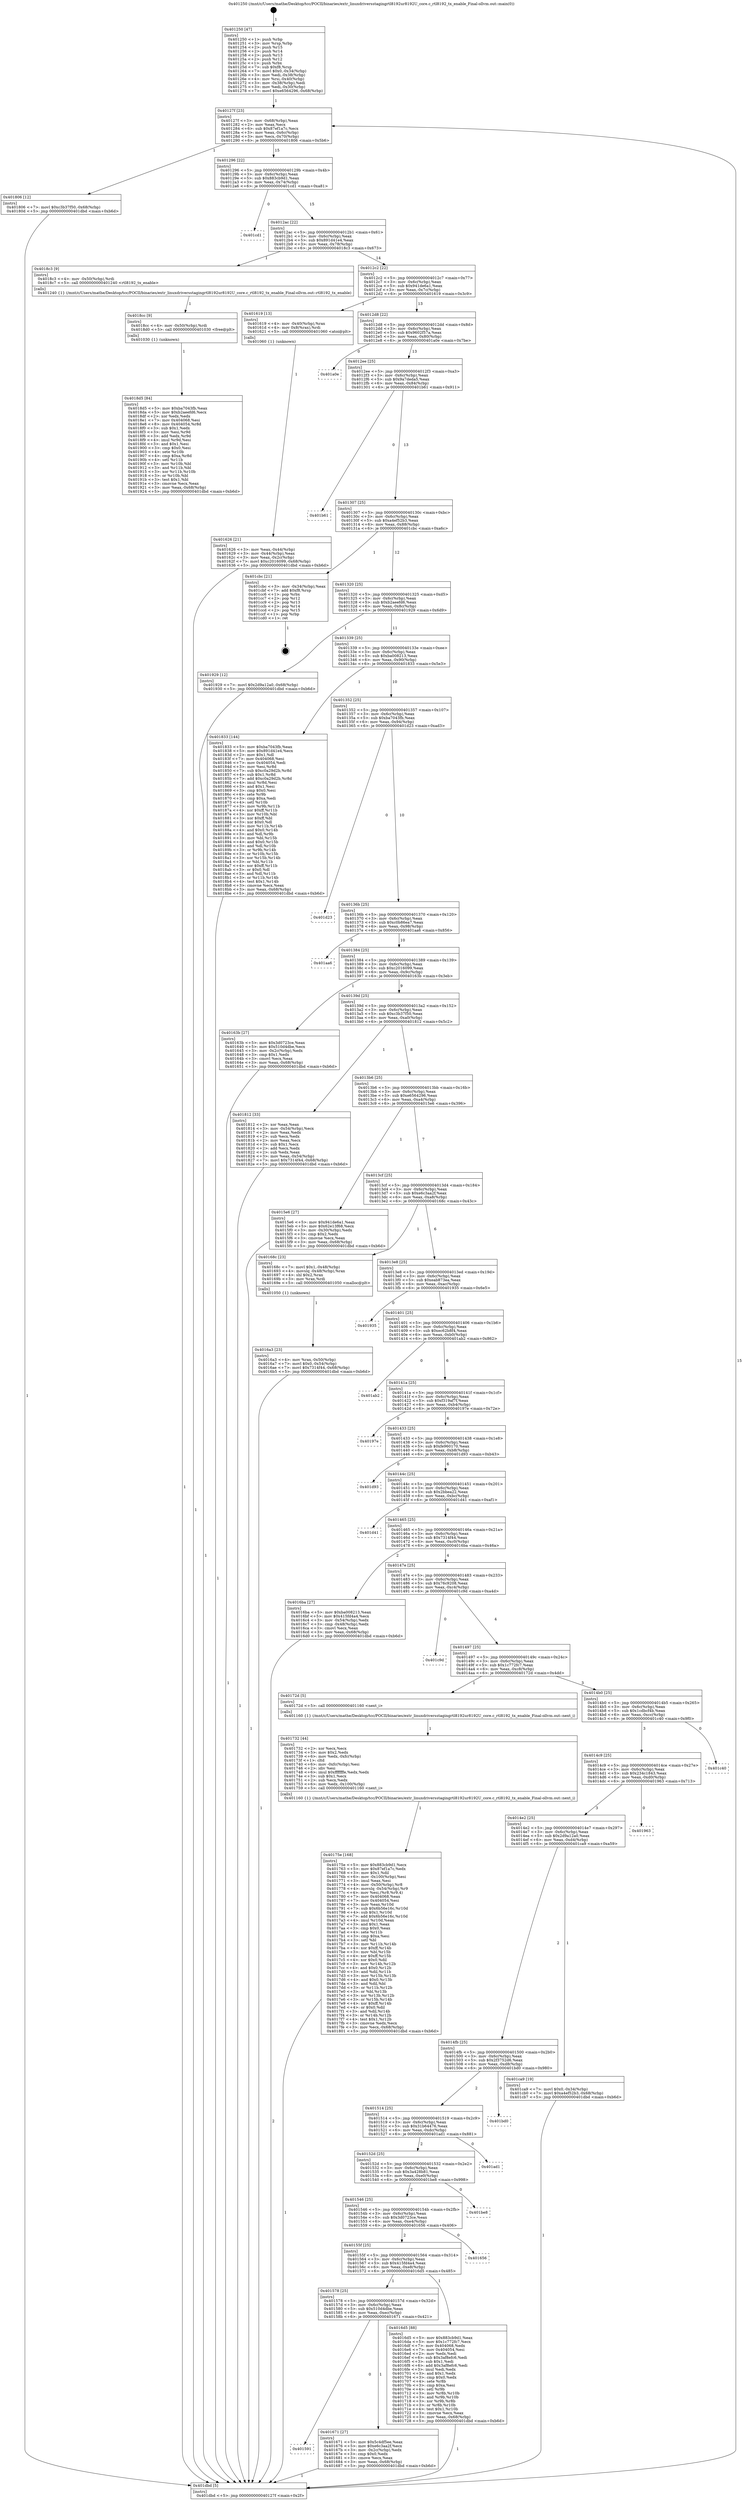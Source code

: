digraph "0x401250" {
  label = "0x401250 (/mnt/c/Users/mathe/Desktop/tcc/POCII/binaries/extr_linuxdriversstagingrtl8192ur8192U_core.c_rtl8192_tx_enable_Final-ollvm.out::main(0))"
  labelloc = "t"
  node[shape=record]

  Entry [label="",width=0.3,height=0.3,shape=circle,fillcolor=black,style=filled]
  "0x40127f" [label="{
     0x40127f [23]\l
     | [instrs]\l
     &nbsp;&nbsp;0x40127f \<+3\>: mov -0x68(%rbp),%eax\l
     &nbsp;&nbsp;0x401282 \<+2\>: mov %eax,%ecx\l
     &nbsp;&nbsp;0x401284 \<+6\>: sub $0x87ef1a7c,%ecx\l
     &nbsp;&nbsp;0x40128a \<+3\>: mov %eax,-0x6c(%rbp)\l
     &nbsp;&nbsp;0x40128d \<+3\>: mov %ecx,-0x70(%rbp)\l
     &nbsp;&nbsp;0x401290 \<+6\>: je 0000000000401806 \<main+0x5b6\>\l
  }"]
  "0x401806" [label="{
     0x401806 [12]\l
     | [instrs]\l
     &nbsp;&nbsp;0x401806 \<+7\>: movl $0xc3b37f50,-0x68(%rbp)\l
     &nbsp;&nbsp;0x40180d \<+5\>: jmp 0000000000401dbd \<main+0xb6d\>\l
  }"]
  "0x401296" [label="{
     0x401296 [22]\l
     | [instrs]\l
     &nbsp;&nbsp;0x401296 \<+5\>: jmp 000000000040129b \<main+0x4b\>\l
     &nbsp;&nbsp;0x40129b \<+3\>: mov -0x6c(%rbp),%eax\l
     &nbsp;&nbsp;0x40129e \<+5\>: sub $0x883cb9d1,%eax\l
     &nbsp;&nbsp;0x4012a3 \<+3\>: mov %eax,-0x74(%rbp)\l
     &nbsp;&nbsp;0x4012a6 \<+6\>: je 0000000000401cd1 \<main+0xa81\>\l
  }"]
  Exit [label="",width=0.3,height=0.3,shape=circle,fillcolor=black,style=filled,peripheries=2]
  "0x401cd1" [label="{
     0x401cd1\l
  }", style=dashed]
  "0x4012ac" [label="{
     0x4012ac [22]\l
     | [instrs]\l
     &nbsp;&nbsp;0x4012ac \<+5\>: jmp 00000000004012b1 \<main+0x61\>\l
     &nbsp;&nbsp;0x4012b1 \<+3\>: mov -0x6c(%rbp),%eax\l
     &nbsp;&nbsp;0x4012b4 \<+5\>: sub $0x891d41e4,%eax\l
     &nbsp;&nbsp;0x4012b9 \<+3\>: mov %eax,-0x78(%rbp)\l
     &nbsp;&nbsp;0x4012bc \<+6\>: je 00000000004018c3 \<main+0x673\>\l
  }"]
  "0x4018d5" [label="{
     0x4018d5 [84]\l
     | [instrs]\l
     &nbsp;&nbsp;0x4018d5 \<+5\>: mov $0xba7043fb,%eax\l
     &nbsp;&nbsp;0x4018da \<+5\>: mov $0xb2aeefd6,%ecx\l
     &nbsp;&nbsp;0x4018df \<+2\>: xor %edx,%edx\l
     &nbsp;&nbsp;0x4018e1 \<+7\>: mov 0x404068,%esi\l
     &nbsp;&nbsp;0x4018e8 \<+8\>: mov 0x404054,%r8d\l
     &nbsp;&nbsp;0x4018f0 \<+3\>: sub $0x1,%edx\l
     &nbsp;&nbsp;0x4018f3 \<+3\>: mov %esi,%r9d\l
     &nbsp;&nbsp;0x4018f6 \<+3\>: add %edx,%r9d\l
     &nbsp;&nbsp;0x4018f9 \<+4\>: imul %r9d,%esi\l
     &nbsp;&nbsp;0x4018fd \<+3\>: and $0x1,%esi\l
     &nbsp;&nbsp;0x401900 \<+3\>: cmp $0x0,%esi\l
     &nbsp;&nbsp;0x401903 \<+4\>: sete %r10b\l
     &nbsp;&nbsp;0x401907 \<+4\>: cmp $0xa,%r8d\l
     &nbsp;&nbsp;0x40190b \<+4\>: setl %r11b\l
     &nbsp;&nbsp;0x40190f \<+3\>: mov %r10b,%bl\l
     &nbsp;&nbsp;0x401912 \<+3\>: and %r11b,%bl\l
     &nbsp;&nbsp;0x401915 \<+3\>: xor %r11b,%r10b\l
     &nbsp;&nbsp;0x401918 \<+3\>: or %r10b,%bl\l
     &nbsp;&nbsp;0x40191b \<+3\>: test $0x1,%bl\l
     &nbsp;&nbsp;0x40191e \<+3\>: cmovne %ecx,%eax\l
     &nbsp;&nbsp;0x401921 \<+3\>: mov %eax,-0x68(%rbp)\l
     &nbsp;&nbsp;0x401924 \<+5\>: jmp 0000000000401dbd \<main+0xb6d\>\l
  }"]
  "0x4018c3" [label="{
     0x4018c3 [9]\l
     | [instrs]\l
     &nbsp;&nbsp;0x4018c3 \<+4\>: mov -0x50(%rbp),%rdi\l
     &nbsp;&nbsp;0x4018c7 \<+5\>: call 0000000000401240 \<rtl8192_tx_enable\>\l
     | [calls]\l
     &nbsp;&nbsp;0x401240 \{1\} (/mnt/c/Users/mathe/Desktop/tcc/POCII/binaries/extr_linuxdriversstagingrtl8192ur8192U_core.c_rtl8192_tx_enable_Final-ollvm.out::rtl8192_tx_enable)\l
  }"]
  "0x4012c2" [label="{
     0x4012c2 [22]\l
     | [instrs]\l
     &nbsp;&nbsp;0x4012c2 \<+5\>: jmp 00000000004012c7 \<main+0x77\>\l
     &nbsp;&nbsp;0x4012c7 \<+3\>: mov -0x6c(%rbp),%eax\l
     &nbsp;&nbsp;0x4012ca \<+5\>: sub $0x941de6a1,%eax\l
     &nbsp;&nbsp;0x4012cf \<+3\>: mov %eax,-0x7c(%rbp)\l
     &nbsp;&nbsp;0x4012d2 \<+6\>: je 0000000000401619 \<main+0x3c9\>\l
  }"]
  "0x4018cc" [label="{
     0x4018cc [9]\l
     | [instrs]\l
     &nbsp;&nbsp;0x4018cc \<+4\>: mov -0x50(%rbp),%rdi\l
     &nbsp;&nbsp;0x4018d0 \<+5\>: call 0000000000401030 \<free@plt\>\l
     | [calls]\l
     &nbsp;&nbsp;0x401030 \{1\} (unknown)\l
  }"]
  "0x401619" [label="{
     0x401619 [13]\l
     | [instrs]\l
     &nbsp;&nbsp;0x401619 \<+4\>: mov -0x40(%rbp),%rax\l
     &nbsp;&nbsp;0x40161d \<+4\>: mov 0x8(%rax),%rdi\l
     &nbsp;&nbsp;0x401621 \<+5\>: call 0000000000401060 \<atoi@plt\>\l
     | [calls]\l
     &nbsp;&nbsp;0x401060 \{1\} (unknown)\l
  }"]
  "0x4012d8" [label="{
     0x4012d8 [22]\l
     | [instrs]\l
     &nbsp;&nbsp;0x4012d8 \<+5\>: jmp 00000000004012dd \<main+0x8d\>\l
     &nbsp;&nbsp;0x4012dd \<+3\>: mov -0x6c(%rbp),%eax\l
     &nbsp;&nbsp;0x4012e0 \<+5\>: sub $0x9602f57a,%eax\l
     &nbsp;&nbsp;0x4012e5 \<+3\>: mov %eax,-0x80(%rbp)\l
     &nbsp;&nbsp;0x4012e8 \<+6\>: je 0000000000401a0e \<main+0x7be\>\l
  }"]
  "0x40175e" [label="{
     0x40175e [168]\l
     | [instrs]\l
     &nbsp;&nbsp;0x40175e \<+5\>: mov $0x883cb9d1,%ecx\l
     &nbsp;&nbsp;0x401763 \<+5\>: mov $0x87ef1a7c,%edx\l
     &nbsp;&nbsp;0x401768 \<+3\>: mov $0x1,%dil\l
     &nbsp;&nbsp;0x40176b \<+6\>: mov -0x100(%rbp),%esi\l
     &nbsp;&nbsp;0x401771 \<+3\>: imul %eax,%esi\l
     &nbsp;&nbsp;0x401774 \<+4\>: mov -0x50(%rbp),%r8\l
     &nbsp;&nbsp;0x401778 \<+4\>: movslq -0x54(%rbp),%r9\l
     &nbsp;&nbsp;0x40177c \<+4\>: mov %esi,(%r8,%r9,4)\l
     &nbsp;&nbsp;0x401780 \<+7\>: mov 0x404068,%eax\l
     &nbsp;&nbsp;0x401787 \<+7\>: mov 0x404054,%esi\l
     &nbsp;&nbsp;0x40178e \<+3\>: mov %eax,%r10d\l
     &nbsp;&nbsp;0x401791 \<+7\>: sub $0x6b56e16c,%r10d\l
     &nbsp;&nbsp;0x401798 \<+4\>: sub $0x1,%r10d\l
     &nbsp;&nbsp;0x40179c \<+7\>: add $0x6b56e16c,%r10d\l
     &nbsp;&nbsp;0x4017a3 \<+4\>: imul %r10d,%eax\l
     &nbsp;&nbsp;0x4017a7 \<+3\>: and $0x1,%eax\l
     &nbsp;&nbsp;0x4017aa \<+3\>: cmp $0x0,%eax\l
     &nbsp;&nbsp;0x4017ad \<+4\>: sete %r11b\l
     &nbsp;&nbsp;0x4017b1 \<+3\>: cmp $0xa,%esi\l
     &nbsp;&nbsp;0x4017b4 \<+3\>: setl %bl\l
     &nbsp;&nbsp;0x4017b7 \<+3\>: mov %r11b,%r14b\l
     &nbsp;&nbsp;0x4017ba \<+4\>: xor $0xff,%r14b\l
     &nbsp;&nbsp;0x4017be \<+3\>: mov %bl,%r15b\l
     &nbsp;&nbsp;0x4017c1 \<+4\>: xor $0xff,%r15b\l
     &nbsp;&nbsp;0x4017c5 \<+4\>: xor $0x0,%dil\l
     &nbsp;&nbsp;0x4017c9 \<+3\>: mov %r14b,%r12b\l
     &nbsp;&nbsp;0x4017cc \<+4\>: and $0x0,%r12b\l
     &nbsp;&nbsp;0x4017d0 \<+3\>: and %dil,%r11b\l
     &nbsp;&nbsp;0x4017d3 \<+3\>: mov %r15b,%r13b\l
     &nbsp;&nbsp;0x4017d6 \<+4\>: and $0x0,%r13b\l
     &nbsp;&nbsp;0x4017da \<+3\>: and %dil,%bl\l
     &nbsp;&nbsp;0x4017dd \<+3\>: or %r11b,%r12b\l
     &nbsp;&nbsp;0x4017e0 \<+3\>: or %bl,%r13b\l
     &nbsp;&nbsp;0x4017e3 \<+3\>: xor %r13b,%r12b\l
     &nbsp;&nbsp;0x4017e6 \<+3\>: or %r15b,%r14b\l
     &nbsp;&nbsp;0x4017e9 \<+4\>: xor $0xff,%r14b\l
     &nbsp;&nbsp;0x4017ed \<+4\>: or $0x0,%dil\l
     &nbsp;&nbsp;0x4017f1 \<+3\>: and %dil,%r14b\l
     &nbsp;&nbsp;0x4017f4 \<+3\>: or %r14b,%r12b\l
     &nbsp;&nbsp;0x4017f7 \<+4\>: test $0x1,%r12b\l
     &nbsp;&nbsp;0x4017fb \<+3\>: cmovne %edx,%ecx\l
     &nbsp;&nbsp;0x4017fe \<+3\>: mov %ecx,-0x68(%rbp)\l
     &nbsp;&nbsp;0x401801 \<+5\>: jmp 0000000000401dbd \<main+0xb6d\>\l
  }"]
  "0x401a0e" [label="{
     0x401a0e\l
  }", style=dashed]
  "0x4012ee" [label="{
     0x4012ee [25]\l
     | [instrs]\l
     &nbsp;&nbsp;0x4012ee \<+5\>: jmp 00000000004012f3 \<main+0xa3\>\l
     &nbsp;&nbsp;0x4012f3 \<+3\>: mov -0x6c(%rbp),%eax\l
     &nbsp;&nbsp;0x4012f6 \<+5\>: sub $0x9a7deda5,%eax\l
     &nbsp;&nbsp;0x4012fb \<+6\>: mov %eax,-0x84(%rbp)\l
     &nbsp;&nbsp;0x401301 \<+6\>: je 0000000000401b61 \<main+0x911\>\l
  }"]
  "0x401732" [label="{
     0x401732 [44]\l
     | [instrs]\l
     &nbsp;&nbsp;0x401732 \<+2\>: xor %ecx,%ecx\l
     &nbsp;&nbsp;0x401734 \<+5\>: mov $0x2,%edx\l
     &nbsp;&nbsp;0x401739 \<+6\>: mov %edx,-0xfc(%rbp)\l
     &nbsp;&nbsp;0x40173f \<+1\>: cltd\l
     &nbsp;&nbsp;0x401740 \<+6\>: mov -0xfc(%rbp),%esi\l
     &nbsp;&nbsp;0x401746 \<+2\>: idiv %esi\l
     &nbsp;&nbsp;0x401748 \<+6\>: imul $0xfffffffe,%edx,%edx\l
     &nbsp;&nbsp;0x40174e \<+3\>: sub $0x1,%ecx\l
     &nbsp;&nbsp;0x401751 \<+2\>: sub %ecx,%edx\l
     &nbsp;&nbsp;0x401753 \<+6\>: mov %edx,-0x100(%rbp)\l
     &nbsp;&nbsp;0x401759 \<+5\>: call 0000000000401160 \<next_i\>\l
     | [calls]\l
     &nbsp;&nbsp;0x401160 \{1\} (/mnt/c/Users/mathe/Desktop/tcc/POCII/binaries/extr_linuxdriversstagingrtl8192ur8192U_core.c_rtl8192_tx_enable_Final-ollvm.out::next_i)\l
  }"]
  "0x401b61" [label="{
     0x401b61\l
  }", style=dashed]
  "0x401307" [label="{
     0x401307 [25]\l
     | [instrs]\l
     &nbsp;&nbsp;0x401307 \<+5\>: jmp 000000000040130c \<main+0xbc\>\l
     &nbsp;&nbsp;0x40130c \<+3\>: mov -0x6c(%rbp),%eax\l
     &nbsp;&nbsp;0x40130f \<+5\>: sub $0xa4ef52b3,%eax\l
     &nbsp;&nbsp;0x401314 \<+6\>: mov %eax,-0x88(%rbp)\l
     &nbsp;&nbsp;0x40131a \<+6\>: je 0000000000401cbc \<main+0xa6c\>\l
  }"]
  "0x4016a3" [label="{
     0x4016a3 [23]\l
     | [instrs]\l
     &nbsp;&nbsp;0x4016a3 \<+4\>: mov %rax,-0x50(%rbp)\l
     &nbsp;&nbsp;0x4016a7 \<+7\>: movl $0x0,-0x54(%rbp)\l
     &nbsp;&nbsp;0x4016ae \<+7\>: movl $0x7314f44,-0x68(%rbp)\l
     &nbsp;&nbsp;0x4016b5 \<+5\>: jmp 0000000000401dbd \<main+0xb6d\>\l
  }"]
  "0x401cbc" [label="{
     0x401cbc [21]\l
     | [instrs]\l
     &nbsp;&nbsp;0x401cbc \<+3\>: mov -0x34(%rbp),%eax\l
     &nbsp;&nbsp;0x401cbf \<+7\>: add $0xf8,%rsp\l
     &nbsp;&nbsp;0x401cc6 \<+1\>: pop %rbx\l
     &nbsp;&nbsp;0x401cc7 \<+2\>: pop %r12\l
     &nbsp;&nbsp;0x401cc9 \<+2\>: pop %r13\l
     &nbsp;&nbsp;0x401ccb \<+2\>: pop %r14\l
     &nbsp;&nbsp;0x401ccd \<+2\>: pop %r15\l
     &nbsp;&nbsp;0x401ccf \<+1\>: pop %rbp\l
     &nbsp;&nbsp;0x401cd0 \<+1\>: ret\l
  }"]
  "0x401320" [label="{
     0x401320 [25]\l
     | [instrs]\l
     &nbsp;&nbsp;0x401320 \<+5\>: jmp 0000000000401325 \<main+0xd5\>\l
     &nbsp;&nbsp;0x401325 \<+3\>: mov -0x6c(%rbp),%eax\l
     &nbsp;&nbsp;0x401328 \<+5\>: sub $0xb2aeefd6,%eax\l
     &nbsp;&nbsp;0x40132d \<+6\>: mov %eax,-0x8c(%rbp)\l
     &nbsp;&nbsp;0x401333 \<+6\>: je 0000000000401929 \<main+0x6d9\>\l
  }"]
  "0x401591" [label="{
     0x401591\l
  }", style=dashed]
  "0x401929" [label="{
     0x401929 [12]\l
     | [instrs]\l
     &nbsp;&nbsp;0x401929 \<+7\>: movl $0x2d9a12a0,-0x68(%rbp)\l
     &nbsp;&nbsp;0x401930 \<+5\>: jmp 0000000000401dbd \<main+0xb6d\>\l
  }"]
  "0x401339" [label="{
     0x401339 [25]\l
     | [instrs]\l
     &nbsp;&nbsp;0x401339 \<+5\>: jmp 000000000040133e \<main+0xee\>\l
     &nbsp;&nbsp;0x40133e \<+3\>: mov -0x6c(%rbp),%eax\l
     &nbsp;&nbsp;0x401341 \<+5\>: sub $0xba008213,%eax\l
     &nbsp;&nbsp;0x401346 \<+6\>: mov %eax,-0x90(%rbp)\l
     &nbsp;&nbsp;0x40134c \<+6\>: je 0000000000401833 \<main+0x5e3\>\l
  }"]
  "0x401671" [label="{
     0x401671 [27]\l
     | [instrs]\l
     &nbsp;&nbsp;0x401671 \<+5\>: mov $0x5c4df5ee,%eax\l
     &nbsp;&nbsp;0x401676 \<+5\>: mov $0xe6c3aa2f,%ecx\l
     &nbsp;&nbsp;0x40167b \<+3\>: mov -0x2c(%rbp),%edx\l
     &nbsp;&nbsp;0x40167e \<+3\>: cmp $0x0,%edx\l
     &nbsp;&nbsp;0x401681 \<+3\>: cmove %ecx,%eax\l
     &nbsp;&nbsp;0x401684 \<+3\>: mov %eax,-0x68(%rbp)\l
     &nbsp;&nbsp;0x401687 \<+5\>: jmp 0000000000401dbd \<main+0xb6d\>\l
  }"]
  "0x401833" [label="{
     0x401833 [144]\l
     | [instrs]\l
     &nbsp;&nbsp;0x401833 \<+5\>: mov $0xba7043fb,%eax\l
     &nbsp;&nbsp;0x401838 \<+5\>: mov $0x891d41e4,%ecx\l
     &nbsp;&nbsp;0x40183d \<+2\>: mov $0x1,%dl\l
     &nbsp;&nbsp;0x40183f \<+7\>: mov 0x404068,%esi\l
     &nbsp;&nbsp;0x401846 \<+7\>: mov 0x404054,%edi\l
     &nbsp;&nbsp;0x40184d \<+3\>: mov %esi,%r8d\l
     &nbsp;&nbsp;0x401850 \<+7\>: sub $0xc0a29d2b,%r8d\l
     &nbsp;&nbsp;0x401857 \<+4\>: sub $0x1,%r8d\l
     &nbsp;&nbsp;0x40185b \<+7\>: add $0xc0a29d2b,%r8d\l
     &nbsp;&nbsp;0x401862 \<+4\>: imul %r8d,%esi\l
     &nbsp;&nbsp;0x401866 \<+3\>: and $0x1,%esi\l
     &nbsp;&nbsp;0x401869 \<+3\>: cmp $0x0,%esi\l
     &nbsp;&nbsp;0x40186c \<+4\>: sete %r9b\l
     &nbsp;&nbsp;0x401870 \<+3\>: cmp $0xa,%edi\l
     &nbsp;&nbsp;0x401873 \<+4\>: setl %r10b\l
     &nbsp;&nbsp;0x401877 \<+3\>: mov %r9b,%r11b\l
     &nbsp;&nbsp;0x40187a \<+4\>: xor $0xff,%r11b\l
     &nbsp;&nbsp;0x40187e \<+3\>: mov %r10b,%bl\l
     &nbsp;&nbsp;0x401881 \<+3\>: xor $0xff,%bl\l
     &nbsp;&nbsp;0x401884 \<+3\>: xor $0x0,%dl\l
     &nbsp;&nbsp;0x401887 \<+3\>: mov %r11b,%r14b\l
     &nbsp;&nbsp;0x40188a \<+4\>: and $0x0,%r14b\l
     &nbsp;&nbsp;0x40188e \<+3\>: and %dl,%r9b\l
     &nbsp;&nbsp;0x401891 \<+3\>: mov %bl,%r15b\l
     &nbsp;&nbsp;0x401894 \<+4\>: and $0x0,%r15b\l
     &nbsp;&nbsp;0x401898 \<+3\>: and %dl,%r10b\l
     &nbsp;&nbsp;0x40189b \<+3\>: or %r9b,%r14b\l
     &nbsp;&nbsp;0x40189e \<+3\>: or %r10b,%r15b\l
     &nbsp;&nbsp;0x4018a1 \<+3\>: xor %r15b,%r14b\l
     &nbsp;&nbsp;0x4018a4 \<+3\>: or %bl,%r11b\l
     &nbsp;&nbsp;0x4018a7 \<+4\>: xor $0xff,%r11b\l
     &nbsp;&nbsp;0x4018ab \<+3\>: or $0x0,%dl\l
     &nbsp;&nbsp;0x4018ae \<+3\>: and %dl,%r11b\l
     &nbsp;&nbsp;0x4018b1 \<+3\>: or %r11b,%r14b\l
     &nbsp;&nbsp;0x4018b4 \<+4\>: test $0x1,%r14b\l
     &nbsp;&nbsp;0x4018b8 \<+3\>: cmovne %ecx,%eax\l
     &nbsp;&nbsp;0x4018bb \<+3\>: mov %eax,-0x68(%rbp)\l
     &nbsp;&nbsp;0x4018be \<+5\>: jmp 0000000000401dbd \<main+0xb6d\>\l
  }"]
  "0x401352" [label="{
     0x401352 [25]\l
     | [instrs]\l
     &nbsp;&nbsp;0x401352 \<+5\>: jmp 0000000000401357 \<main+0x107\>\l
     &nbsp;&nbsp;0x401357 \<+3\>: mov -0x6c(%rbp),%eax\l
     &nbsp;&nbsp;0x40135a \<+5\>: sub $0xba7043fb,%eax\l
     &nbsp;&nbsp;0x40135f \<+6\>: mov %eax,-0x94(%rbp)\l
     &nbsp;&nbsp;0x401365 \<+6\>: je 0000000000401d23 \<main+0xad3\>\l
  }"]
  "0x401578" [label="{
     0x401578 [25]\l
     | [instrs]\l
     &nbsp;&nbsp;0x401578 \<+5\>: jmp 000000000040157d \<main+0x32d\>\l
     &nbsp;&nbsp;0x40157d \<+3\>: mov -0x6c(%rbp),%eax\l
     &nbsp;&nbsp;0x401580 \<+5\>: sub $0x510d4dbe,%eax\l
     &nbsp;&nbsp;0x401585 \<+6\>: mov %eax,-0xec(%rbp)\l
     &nbsp;&nbsp;0x40158b \<+6\>: je 0000000000401671 \<main+0x421\>\l
  }"]
  "0x401d23" [label="{
     0x401d23\l
  }", style=dashed]
  "0x40136b" [label="{
     0x40136b [25]\l
     | [instrs]\l
     &nbsp;&nbsp;0x40136b \<+5\>: jmp 0000000000401370 \<main+0x120\>\l
     &nbsp;&nbsp;0x401370 \<+3\>: mov -0x6c(%rbp),%eax\l
     &nbsp;&nbsp;0x401373 \<+5\>: sub $0xc0b86ea7,%eax\l
     &nbsp;&nbsp;0x401378 \<+6\>: mov %eax,-0x98(%rbp)\l
     &nbsp;&nbsp;0x40137e \<+6\>: je 0000000000401aa6 \<main+0x856\>\l
  }"]
  "0x4016d5" [label="{
     0x4016d5 [88]\l
     | [instrs]\l
     &nbsp;&nbsp;0x4016d5 \<+5\>: mov $0x883cb9d1,%eax\l
     &nbsp;&nbsp;0x4016da \<+5\>: mov $0x1c772fc7,%ecx\l
     &nbsp;&nbsp;0x4016df \<+7\>: mov 0x404068,%edx\l
     &nbsp;&nbsp;0x4016e6 \<+7\>: mov 0x404054,%esi\l
     &nbsp;&nbsp;0x4016ed \<+2\>: mov %edx,%edi\l
     &nbsp;&nbsp;0x4016ef \<+6\>: sub $0x3af8efc6,%edi\l
     &nbsp;&nbsp;0x4016f5 \<+3\>: sub $0x1,%edi\l
     &nbsp;&nbsp;0x4016f8 \<+6\>: add $0x3af8efc6,%edi\l
     &nbsp;&nbsp;0x4016fe \<+3\>: imul %edi,%edx\l
     &nbsp;&nbsp;0x401701 \<+3\>: and $0x1,%edx\l
     &nbsp;&nbsp;0x401704 \<+3\>: cmp $0x0,%edx\l
     &nbsp;&nbsp;0x401707 \<+4\>: sete %r8b\l
     &nbsp;&nbsp;0x40170b \<+3\>: cmp $0xa,%esi\l
     &nbsp;&nbsp;0x40170e \<+4\>: setl %r9b\l
     &nbsp;&nbsp;0x401712 \<+3\>: mov %r8b,%r10b\l
     &nbsp;&nbsp;0x401715 \<+3\>: and %r9b,%r10b\l
     &nbsp;&nbsp;0x401718 \<+3\>: xor %r9b,%r8b\l
     &nbsp;&nbsp;0x40171b \<+3\>: or %r8b,%r10b\l
     &nbsp;&nbsp;0x40171e \<+4\>: test $0x1,%r10b\l
     &nbsp;&nbsp;0x401722 \<+3\>: cmovne %ecx,%eax\l
     &nbsp;&nbsp;0x401725 \<+3\>: mov %eax,-0x68(%rbp)\l
     &nbsp;&nbsp;0x401728 \<+5\>: jmp 0000000000401dbd \<main+0xb6d\>\l
  }"]
  "0x401aa6" [label="{
     0x401aa6\l
  }", style=dashed]
  "0x401384" [label="{
     0x401384 [25]\l
     | [instrs]\l
     &nbsp;&nbsp;0x401384 \<+5\>: jmp 0000000000401389 \<main+0x139\>\l
     &nbsp;&nbsp;0x401389 \<+3\>: mov -0x6c(%rbp),%eax\l
     &nbsp;&nbsp;0x40138c \<+5\>: sub $0xc2016099,%eax\l
     &nbsp;&nbsp;0x401391 \<+6\>: mov %eax,-0x9c(%rbp)\l
     &nbsp;&nbsp;0x401397 \<+6\>: je 000000000040163b \<main+0x3eb\>\l
  }"]
  "0x40155f" [label="{
     0x40155f [25]\l
     | [instrs]\l
     &nbsp;&nbsp;0x40155f \<+5\>: jmp 0000000000401564 \<main+0x314\>\l
     &nbsp;&nbsp;0x401564 \<+3\>: mov -0x6c(%rbp),%eax\l
     &nbsp;&nbsp;0x401567 \<+5\>: sub $0x415fd4a4,%eax\l
     &nbsp;&nbsp;0x40156c \<+6\>: mov %eax,-0xe8(%rbp)\l
     &nbsp;&nbsp;0x401572 \<+6\>: je 00000000004016d5 \<main+0x485\>\l
  }"]
  "0x40163b" [label="{
     0x40163b [27]\l
     | [instrs]\l
     &nbsp;&nbsp;0x40163b \<+5\>: mov $0x3d0723ce,%eax\l
     &nbsp;&nbsp;0x401640 \<+5\>: mov $0x510d4dbe,%ecx\l
     &nbsp;&nbsp;0x401645 \<+3\>: mov -0x2c(%rbp),%edx\l
     &nbsp;&nbsp;0x401648 \<+3\>: cmp $0x1,%edx\l
     &nbsp;&nbsp;0x40164b \<+3\>: cmovl %ecx,%eax\l
     &nbsp;&nbsp;0x40164e \<+3\>: mov %eax,-0x68(%rbp)\l
     &nbsp;&nbsp;0x401651 \<+5\>: jmp 0000000000401dbd \<main+0xb6d\>\l
  }"]
  "0x40139d" [label="{
     0x40139d [25]\l
     | [instrs]\l
     &nbsp;&nbsp;0x40139d \<+5\>: jmp 00000000004013a2 \<main+0x152\>\l
     &nbsp;&nbsp;0x4013a2 \<+3\>: mov -0x6c(%rbp),%eax\l
     &nbsp;&nbsp;0x4013a5 \<+5\>: sub $0xc3b37f50,%eax\l
     &nbsp;&nbsp;0x4013aa \<+6\>: mov %eax,-0xa0(%rbp)\l
     &nbsp;&nbsp;0x4013b0 \<+6\>: je 0000000000401812 \<main+0x5c2\>\l
  }"]
  "0x401656" [label="{
     0x401656\l
  }", style=dashed]
  "0x401812" [label="{
     0x401812 [33]\l
     | [instrs]\l
     &nbsp;&nbsp;0x401812 \<+2\>: xor %eax,%eax\l
     &nbsp;&nbsp;0x401814 \<+3\>: mov -0x54(%rbp),%ecx\l
     &nbsp;&nbsp;0x401817 \<+2\>: mov %eax,%edx\l
     &nbsp;&nbsp;0x401819 \<+2\>: sub %ecx,%edx\l
     &nbsp;&nbsp;0x40181b \<+2\>: mov %eax,%ecx\l
     &nbsp;&nbsp;0x40181d \<+3\>: sub $0x1,%ecx\l
     &nbsp;&nbsp;0x401820 \<+2\>: add %ecx,%edx\l
     &nbsp;&nbsp;0x401822 \<+2\>: sub %edx,%eax\l
     &nbsp;&nbsp;0x401824 \<+3\>: mov %eax,-0x54(%rbp)\l
     &nbsp;&nbsp;0x401827 \<+7\>: movl $0x7314f44,-0x68(%rbp)\l
     &nbsp;&nbsp;0x40182e \<+5\>: jmp 0000000000401dbd \<main+0xb6d\>\l
  }"]
  "0x4013b6" [label="{
     0x4013b6 [25]\l
     | [instrs]\l
     &nbsp;&nbsp;0x4013b6 \<+5\>: jmp 00000000004013bb \<main+0x16b\>\l
     &nbsp;&nbsp;0x4013bb \<+3\>: mov -0x6c(%rbp),%eax\l
     &nbsp;&nbsp;0x4013be \<+5\>: sub $0xe6564296,%eax\l
     &nbsp;&nbsp;0x4013c3 \<+6\>: mov %eax,-0xa4(%rbp)\l
     &nbsp;&nbsp;0x4013c9 \<+6\>: je 00000000004015e6 \<main+0x396\>\l
  }"]
  "0x401546" [label="{
     0x401546 [25]\l
     | [instrs]\l
     &nbsp;&nbsp;0x401546 \<+5\>: jmp 000000000040154b \<main+0x2fb\>\l
     &nbsp;&nbsp;0x40154b \<+3\>: mov -0x6c(%rbp),%eax\l
     &nbsp;&nbsp;0x40154e \<+5\>: sub $0x3d0723ce,%eax\l
     &nbsp;&nbsp;0x401553 \<+6\>: mov %eax,-0xe4(%rbp)\l
     &nbsp;&nbsp;0x401559 \<+6\>: je 0000000000401656 \<main+0x406\>\l
  }"]
  "0x4015e6" [label="{
     0x4015e6 [27]\l
     | [instrs]\l
     &nbsp;&nbsp;0x4015e6 \<+5\>: mov $0x941de6a1,%eax\l
     &nbsp;&nbsp;0x4015eb \<+5\>: mov $0x62e13f68,%ecx\l
     &nbsp;&nbsp;0x4015f0 \<+3\>: mov -0x30(%rbp),%edx\l
     &nbsp;&nbsp;0x4015f3 \<+3\>: cmp $0x2,%edx\l
     &nbsp;&nbsp;0x4015f6 \<+3\>: cmovne %ecx,%eax\l
     &nbsp;&nbsp;0x4015f9 \<+3\>: mov %eax,-0x68(%rbp)\l
     &nbsp;&nbsp;0x4015fc \<+5\>: jmp 0000000000401dbd \<main+0xb6d\>\l
  }"]
  "0x4013cf" [label="{
     0x4013cf [25]\l
     | [instrs]\l
     &nbsp;&nbsp;0x4013cf \<+5\>: jmp 00000000004013d4 \<main+0x184\>\l
     &nbsp;&nbsp;0x4013d4 \<+3\>: mov -0x6c(%rbp),%eax\l
     &nbsp;&nbsp;0x4013d7 \<+5\>: sub $0xe6c3aa2f,%eax\l
     &nbsp;&nbsp;0x4013dc \<+6\>: mov %eax,-0xa8(%rbp)\l
     &nbsp;&nbsp;0x4013e2 \<+6\>: je 000000000040168c \<main+0x43c\>\l
  }"]
  "0x401dbd" [label="{
     0x401dbd [5]\l
     | [instrs]\l
     &nbsp;&nbsp;0x401dbd \<+5\>: jmp 000000000040127f \<main+0x2f\>\l
  }"]
  "0x401250" [label="{
     0x401250 [47]\l
     | [instrs]\l
     &nbsp;&nbsp;0x401250 \<+1\>: push %rbp\l
     &nbsp;&nbsp;0x401251 \<+3\>: mov %rsp,%rbp\l
     &nbsp;&nbsp;0x401254 \<+2\>: push %r15\l
     &nbsp;&nbsp;0x401256 \<+2\>: push %r14\l
     &nbsp;&nbsp;0x401258 \<+2\>: push %r13\l
     &nbsp;&nbsp;0x40125a \<+2\>: push %r12\l
     &nbsp;&nbsp;0x40125c \<+1\>: push %rbx\l
     &nbsp;&nbsp;0x40125d \<+7\>: sub $0xf8,%rsp\l
     &nbsp;&nbsp;0x401264 \<+7\>: movl $0x0,-0x34(%rbp)\l
     &nbsp;&nbsp;0x40126b \<+3\>: mov %edi,-0x38(%rbp)\l
     &nbsp;&nbsp;0x40126e \<+4\>: mov %rsi,-0x40(%rbp)\l
     &nbsp;&nbsp;0x401272 \<+3\>: mov -0x38(%rbp),%edi\l
     &nbsp;&nbsp;0x401275 \<+3\>: mov %edi,-0x30(%rbp)\l
     &nbsp;&nbsp;0x401278 \<+7\>: movl $0xe6564296,-0x68(%rbp)\l
  }"]
  "0x401626" [label="{
     0x401626 [21]\l
     | [instrs]\l
     &nbsp;&nbsp;0x401626 \<+3\>: mov %eax,-0x44(%rbp)\l
     &nbsp;&nbsp;0x401629 \<+3\>: mov -0x44(%rbp),%eax\l
     &nbsp;&nbsp;0x40162c \<+3\>: mov %eax,-0x2c(%rbp)\l
     &nbsp;&nbsp;0x40162f \<+7\>: movl $0xc2016099,-0x68(%rbp)\l
     &nbsp;&nbsp;0x401636 \<+5\>: jmp 0000000000401dbd \<main+0xb6d\>\l
  }"]
  "0x401be8" [label="{
     0x401be8\l
  }", style=dashed]
  "0x40168c" [label="{
     0x40168c [23]\l
     | [instrs]\l
     &nbsp;&nbsp;0x40168c \<+7\>: movl $0x1,-0x48(%rbp)\l
     &nbsp;&nbsp;0x401693 \<+4\>: movslq -0x48(%rbp),%rax\l
     &nbsp;&nbsp;0x401697 \<+4\>: shl $0x2,%rax\l
     &nbsp;&nbsp;0x40169b \<+3\>: mov %rax,%rdi\l
     &nbsp;&nbsp;0x40169e \<+5\>: call 0000000000401050 \<malloc@plt\>\l
     | [calls]\l
     &nbsp;&nbsp;0x401050 \{1\} (unknown)\l
  }"]
  "0x4013e8" [label="{
     0x4013e8 [25]\l
     | [instrs]\l
     &nbsp;&nbsp;0x4013e8 \<+5\>: jmp 00000000004013ed \<main+0x19d\>\l
     &nbsp;&nbsp;0x4013ed \<+3\>: mov -0x6c(%rbp),%eax\l
     &nbsp;&nbsp;0x4013f0 \<+5\>: sub $0xeab873ea,%eax\l
     &nbsp;&nbsp;0x4013f5 \<+6\>: mov %eax,-0xac(%rbp)\l
     &nbsp;&nbsp;0x4013fb \<+6\>: je 0000000000401935 \<main+0x6e5\>\l
  }"]
  "0x40152d" [label="{
     0x40152d [25]\l
     | [instrs]\l
     &nbsp;&nbsp;0x40152d \<+5\>: jmp 0000000000401532 \<main+0x2e2\>\l
     &nbsp;&nbsp;0x401532 \<+3\>: mov -0x6c(%rbp),%eax\l
     &nbsp;&nbsp;0x401535 \<+5\>: sub $0x3a428b81,%eax\l
     &nbsp;&nbsp;0x40153a \<+6\>: mov %eax,-0xe0(%rbp)\l
     &nbsp;&nbsp;0x401540 \<+6\>: je 0000000000401be8 \<main+0x998\>\l
  }"]
  "0x401935" [label="{
     0x401935\l
  }", style=dashed]
  "0x401401" [label="{
     0x401401 [25]\l
     | [instrs]\l
     &nbsp;&nbsp;0x401401 \<+5\>: jmp 0000000000401406 \<main+0x1b6\>\l
     &nbsp;&nbsp;0x401406 \<+3\>: mov -0x6c(%rbp),%eax\l
     &nbsp;&nbsp;0x401409 \<+5\>: sub $0xec62b8f4,%eax\l
     &nbsp;&nbsp;0x40140e \<+6\>: mov %eax,-0xb0(%rbp)\l
     &nbsp;&nbsp;0x401414 \<+6\>: je 0000000000401ab2 \<main+0x862\>\l
  }"]
  "0x401ad1" [label="{
     0x401ad1\l
  }", style=dashed]
  "0x401ab2" [label="{
     0x401ab2\l
  }", style=dashed]
  "0x40141a" [label="{
     0x40141a [25]\l
     | [instrs]\l
     &nbsp;&nbsp;0x40141a \<+5\>: jmp 000000000040141f \<main+0x1cf\>\l
     &nbsp;&nbsp;0x40141f \<+3\>: mov -0x6c(%rbp),%eax\l
     &nbsp;&nbsp;0x401422 \<+5\>: sub $0xf319af7f,%eax\l
     &nbsp;&nbsp;0x401427 \<+6\>: mov %eax,-0xb4(%rbp)\l
     &nbsp;&nbsp;0x40142d \<+6\>: je 000000000040197e \<main+0x72e\>\l
  }"]
  "0x401514" [label="{
     0x401514 [25]\l
     | [instrs]\l
     &nbsp;&nbsp;0x401514 \<+5\>: jmp 0000000000401519 \<main+0x2c9\>\l
     &nbsp;&nbsp;0x401519 \<+3\>: mov -0x6c(%rbp),%eax\l
     &nbsp;&nbsp;0x40151c \<+5\>: sub $0x31b64476,%eax\l
     &nbsp;&nbsp;0x401521 \<+6\>: mov %eax,-0xdc(%rbp)\l
     &nbsp;&nbsp;0x401527 \<+6\>: je 0000000000401ad1 \<main+0x881\>\l
  }"]
  "0x40197e" [label="{
     0x40197e\l
  }", style=dashed]
  "0x401433" [label="{
     0x401433 [25]\l
     | [instrs]\l
     &nbsp;&nbsp;0x401433 \<+5\>: jmp 0000000000401438 \<main+0x1e8\>\l
     &nbsp;&nbsp;0x401438 \<+3\>: mov -0x6c(%rbp),%eax\l
     &nbsp;&nbsp;0x40143b \<+5\>: sub $0xfe960170,%eax\l
     &nbsp;&nbsp;0x401440 \<+6\>: mov %eax,-0xb8(%rbp)\l
     &nbsp;&nbsp;0x401446 \<+6\>: je 0000000000401d93 \<main+0xb43\>\l
  }"]
  "0x401bd0" [label="{
     0x401bd0\l
  }", style=dashed]
  "0x401d93" [label="{
     0x401d93\l
  }", style=dashed]
  "0x40144c" [label="{
     0x40144c [25]\l
     | [instrs]\l
     &nbsp;&nbsp;0x40144c \<+5\>: jmp 0000000000401451 \<main+0x201\>\l
     &nbsp;&nbsp;0x401451 \<+3\>: mov -0x6c(%rbp),%eax\l
     &nbsp;&nbsp;0x401454 \<+5\>: sub $0x2bbea22,%eax\l
     &nbsp;&nbsp;0x401459 \<+6\>: mov %eax,-0xbc(%rbp)\l
     &nbsp;&nbsp;0x40145f \<+6\>: je 0000000000401d41 \<main+0xaf1\>\l
  }"]
  "0x4014fb" [label="{
     0x4014fb [25]\l
     | [instrs]\l
     &nbsp;&nbsp;0x4014fb \<+5\>: jmp 0000000000401500 \<main+0x2b0\>\l
     &nbsp;&nbsp;0x401500 \<+3\>: mov -0x6c(%rbp),%eax\l
     &nbsp;&nbsp;0x401503 \<+5\>: sub $0x2f3752d6,%eax\l
     &nbsp;&nbsp;0x401508 \<+6\>: mov %eax,-0xd8(%rbp)\l
     &nbsp;&nbsp;0x40150e \<+6\>: je 0000000000401bd0 \<main+0x980\>\l
  }"]
  "0x401d41" [label="{
     0x401d41\l
  }", style=dashed]
  "0x401465" [label="{
     0x401465 [25]\l
     | [instrs]\l
     &nbsp;&nbsp;0x401465 \<+5\>: jmp 000000000040146a \<main+0x21a\>\l
     &nbsp;&nbsp;0x40146a \<+3\>: mov -0x6c(%rbp),%eax\l
     &nbsp;&nbsp;0x40146d \<+5\>: sub $0x7314f44,%eax\l
     &nbsp;&nbsp;0x401472 \<+6\>: mov %eax,-0xc0(%rbp)\l
     &nbsp;&nbsp;0x401478 \<+6\>: je 00000000004016ba \<main+0x46a\>\l
  }"]
  "0x401ca9" [label="{
     0x401ca9 [19]\l
     | [instrs]\l
     &nbsp;&nbsp;0x401ca9 \<+7\>: movl $0x0,-0x34(%rbp)\l
     &nbsp;&nbsp;0x401cb0 \<+7\>: movl $0xa4ef52b3,-0x68(%rbp)\l
     &nbsp;&nbsp;0x401cb7 \<+5\>: jmp 0000000000401dbd \<main+0xb6d\>\l
  }"]
  "0x4016ba" [label="{
     0x4016ba [27]\l
     | [instrs]\l
     &nbsp;&nbsp;0x4016ba \<+5\>: mov $0xba008213,%eax\l
     &nbsp;&nbsp;0x4016bf \<+5\>: mov $0x415fd4a4,%ecx\l
     &nbsp;&nbsp;0x4016c4 \<+3\>: mov -0x54(%rbp),%edx\l
     &nbsp;&nbsp;0x4016c7 \<+3\>: cmp -0x48(%rbp),%edx\l
     &nbsp;&nbsp;0x4016ca \<+3\>: cmovl %ecx,%eax\l
     &nbsp;&nbsp;0x4016cd \<+3\>: mov %eax,-0x68(%rbp)\l
     &nbsp;&nbsp;0x4016d0 \<+5\>: jmp 0000000000401dbd \<main+0xb6d\>\l
  }"]
  "0x40147e" [label="{
     0x40147e [25]\l
     | [instrs]\l
     &nbsp;&nbsp;0x40147e \<+5\>: jmp 0000000000401483 \<main+0x233\>\l
     &nbsp;&nbsp;0x401483 \<+3\>: mov -0x6c(%rbp),%eax\l
     &nbsp;&nbsp;0x401486 \<+5\>: sub $0x76c9208,%eax\l
     &nbsp;&nbsp;0x40148b \<+6\>: mov %eax,-0xc4(%rbp)\l
     &nbsp;&nbsp;0x401491 \<+6\>: je 0000000000401c9d \<main+0xa4d\>\l
  }"]
  "0x4014e2" [label="{
     0x4014e2 [25]\l
     | [instrs]\l
     &nbsp;&nbsp;0x4014e2 \<+5\>: jmp 00000000004014e7 \<main+0x297\>\l
     &nbsp;&nbsp;0x4014e7 \<+3\>: mov -0x6c(%rbp),%eax\l
     &nbsp;&nbsp;0x4014ea \<+5\>: sub $0x2d9a12a0,%eax\l
     &nbsp;&nbsp;0x4014ef \<+6\>: mov %eax,-0xd4(%rbp)\l
     &nbsp;&nbsp;0x4014f5 \<+6\>: je 0000000000401ca9 \<main+0xa59\>\l
  }"]
  "0x401c9d" [label="{
     0x401c9d\l
  }", style=dashed]
  "0x401497" [label="{
     0x401497 [25]\l
     | [instrs]\l
     &nbsp;&nbsp;0x401497 \<+5\>: jmp 000000000040149c \<main+0x24c\>\l
     &nbsp;&nbsp;0x40149c \<+3\>: mov -0x6c(%rbp),%eax\l
     &nbsp;&nbsp;0x40149f \<+5\>: sub $0x1c772fc7,%eax\l
     &nbsp;&nbsp;0x4014a4 \<+6\>: mov %eax,-0xc8(%rbp)\l
     &nbsp;&nbsp;0x4014aa \<+6\>: je 000000000040172d \<main+0x4dd\>\l
  }"]
  "0x401963" [label="{
     0x401963\l
  }", style=dashed]
  "0x40172d" [label="{
     0x40172d [5]\l
     | [instrs]\l
     &nbsp;&nbsp;0x40172d \<+5\>: call 0000000000401160 \<next_i\>\l
     | [calls]\l
     &nbsp;&nbsp;0x401160 \{1\} (/mnt/c/Users/mathe/Desktop/tcc/POCII/binaries/extr_linuxdriversstagingrtl8192ur8192U_core.c_rtl8192_tx_enable_Final-ollvm.out::next_i)\l
  }"]
  "0x4014b0" [label="{
     0x4014b0 [25]\l
     | [instrs]\l
     &nbsp;&nbsp;0x4014b0 \<+5\>: jmp 00000000004014b5 \<main+0x265\>\l
     &nbsp;&nbsp;0x4014b5 \<+3\>: mov -0x6c(%rbp),%eax\l
     &nbsp;&nbsp;0x4014b8 \<+5\>: sub $0x1cdbcf4b,%eax\l
     &nbsp;&nbsp;0x4014bd \<+6\>: mov %eax,-0xcc(%rbp)\l
     &nbsp;&nbsp;0x4014c3 \<+6\>: je 0000000000401c40 \<main+0x9f0\>\l
  }"]
  "0x4014c9" [label="{
     0x4014c9 [25]\l
     | [instrs]\l
     &nbsp;&nbsp;0x4014c9 \<+5\>: jmp 00000000004014ce \<main+0x27e\>\l
     &nbsp;&nbsp;0x4014ce \<+3\>: mov -0x6c(%rbp),%eax\l
     &nbsp;&nbsp;0x4014d1 \<+5\>: sub $0x234c1843,%eax\l
     &nbsp;&nbsp;0x4014d6 \<+6\>: mov %eax,-0xd0(%rbp)\l
     &nbsp;&nbsp;0x4014dc \<+6\>: je 0000000000401963 \<main+0x713\>\l
  }"]
  "0x401c40" [label="{
     0x401c40\l
  }", style=dashed]
  Entry -> "0x401250" [label=" 1"]
  "0x40127f" -> "0x401806" [label=" 1"]
  "0x40127f" -> "0x401296" [label=" 15"]
  "0x401cbc" -> Exit [label=" 1"]
  "0x401296" -> "0x401cd1" [label=" 0"]
  "0x401296" -> "0x4012ac" [label=" 15"]
  "0x401ca9" -> "0x401dbd" [label=" 1"]
  "0x4012ac" -> "0x4018c3" [label=" 1"]
  "0x4012ac" -> "0x4012c2" [label=" 14"]
  "0x401929" -> "0x401dbd" [label=" 1"]
  "0x4012c2" -> "0x401619" [label=" 1"]
  "0x4012c2" -> "0x4012d8" [label=" 13"]
  "0x4018d5" -> "0x401dbd" [label=" 1"]
  "0x4012d8" -> "0x401a0e" [label=" 0"]
  "0x4012d8" -> "0x4012ee" [label=" 13"]
  "0x4018cc" -> "0x4018d5" [label=" 1"]
  "0x4012ee" -> "0x401b61" [label=" 0"]
  "0x4012ee" -> "0x401307" [label=" 13"]
  "0x4018c3" -> "0x4018cc" [label=" 1"]
  "0x401307" -> "0x401cbc" [label=" 1"]
  "0x401307" -> "0x401320" [label=" 12"]
  "0x401833" -> "0x401dbd" [label=" 1"]
  "0x401320" -> "0x401929" [label=" 1"]
  "0x401320" -> "0x401339" [label=" 11"]
  "0x401812" -> "0x401dbd" [label=" 1"]
  "0x401339" -> "0x401833" [label=" 1"]
  "0x401339" -> "0x401352" [label=" 10"]
  "0x401806" -> "0x401dbd" [label=" 1"]
  "0x401352" -> "0x401d23" [label=" 0"]
  "0x401352" -> "0x40136b" [label=" 10"]
  "0x401732" -> "0x40175e" [label=" 1"]
  "0x40136b" -> "0x401aa6" [label=" 0"]
  "0x40136b" -> "0x401384" [label=" 10"]
  "0x40172d" -> "0x401732" [label=" 1"]
  "0x401384" -> "0x40163b" [label=" 1"]
  "0x401384" -> "0x40139d" [label=" 9"]
  "0x4016ba" -> "0x401dbd" [label=" 2"]
  "0x40139d" -> "0x401812" [label=" 1"]
  "0x40139d" -> "0x4013b6" [label=" 8"]
  "0x4016a3" -> "0x401dbd" [label=" 1"]
  "0x4013b6" -> "0x4015e6" [label=" 1"]
  "0x4013b6" -> "0x4013cf" [label=" 7"]
  "0x4015e6" -> "0x401dbd" [label=" 1"]
  "0x401250" -> "0x40127f" [label=" 1"]
  "0x401dbd" -> "0x40127f" [label=" 15"]
  "0x401619" -> "0x401626" [label=" 1"]
  "0x401626" -> "0x401dbd" [label=" 1"]
  "0x40163b" -> "0x401dbd" [label=" 1"]
  "0x401671" -> "0x401dbd" [label=" 1"]
  "0x4013cf" -> "0x40168c" [label=" 1"]
  "0x4013cf" -> "0x4013e8" [label=" 6"]
  "0x401578" -> "0x401591" [label=" 0"]
  "0x4013e8" -> "0x401935" [label=" 0"]
  "0x4013e8" -> "0x401401" [label=" 6"]
  "0x40175e" -> "0x401dbd" [label=" 1"]
  "0x401401" -> "0x401ab2" [label=" 0"]
  "0x401401" -> "0x40141a" [label=" 6"]
  "0x40155f" -> "0x401578" [label=" 1"]
  "0x40141a" -> "0x40197e" [label=" 0"]
  "0x40141a" -> "0x401433" [label=" 6"]
  "0x4016d5" -> "0x401dbd" [label=" 1"]
  "0x401433" -> "0x401d93" [label=" 0"]
  "0x401433" -> "0x40144c" [label=" 6"]
  "0x401546" -> "0x40155f" [label=" 2"]
  "0x40144c" -> "0x401d41" [label=" 0"]
  "0x40144c" -> "0x401465" [label=" 6"]
  "0x40168c" -> "0x4016a3" [label=" 1"]
  "0x401465" -> "0x4016ba" [label=" 2"]
  "0x401465" -> "0x40147e" [label=" 4"]
  "0x40152d" -> "0x401546" [label=" 2"]
  "0x40147e" -> "0x401c9d" [label=" 0"]
  "0x40147e" -> "0x401497" [label=" 4"]
  "0x401578" -> "0x401671" [label=" 1"]
  "0x401497" -> "0x40172d" [label=" 1"]
  "0x401497" -> "0x4014b0" [label=" 3"]
  "0x401514" -> "0x40152d" [label=" 2"]
  "0x4014b0" -> "0x401c40" [label=" 0"]
  "0x4014b0" -> "0x4014c9" [label=" 3"]
  "0x401514" -> "0x401ad1" [label=" 0"]
  "0x4014c9" -> "0x401963" [label=" 0"]
  "0x4014c9" -> "0x4014e2" [label=" 3"]
  "0x40152d" -> "0x401be8" [label=" 0"]
  "0x4014e2" -> "0x401ca9" [label=" 1"]
  "0x4014e2" -> "0x4014fb" [label=" 2"]
  "0x401546" -> "0x401656" [label=" 0"]
  "0x4014fb" -> "0x401bd0" [label=" 0"]
  "0x4014fb" -> "0x401514" [label=" 2"]
  "0x40155f" -> "0x4016d5" [label=" 1"]
}
